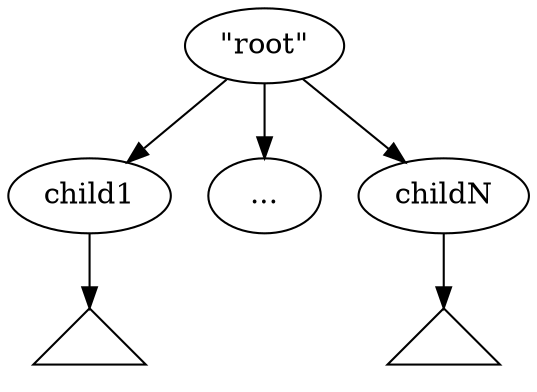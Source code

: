 digraph {

nodeRoot [label="\"root\""]
nodeChild1 [label="child1"]
nodeSkip [label="..."]
nodeChildN [label="childN"]
nodeSubTree1 [label=""; shape=triangle]
nodeSubTreeN [label=""; shape=triangle]

nodeRoot -> nodeChild1
nodeRoot -> nodeSkip
nodeRoot -> nodeChildN

nodeChild1 -> nodeSubTree1
nodeChildN -> nodeSubTreeN

}
